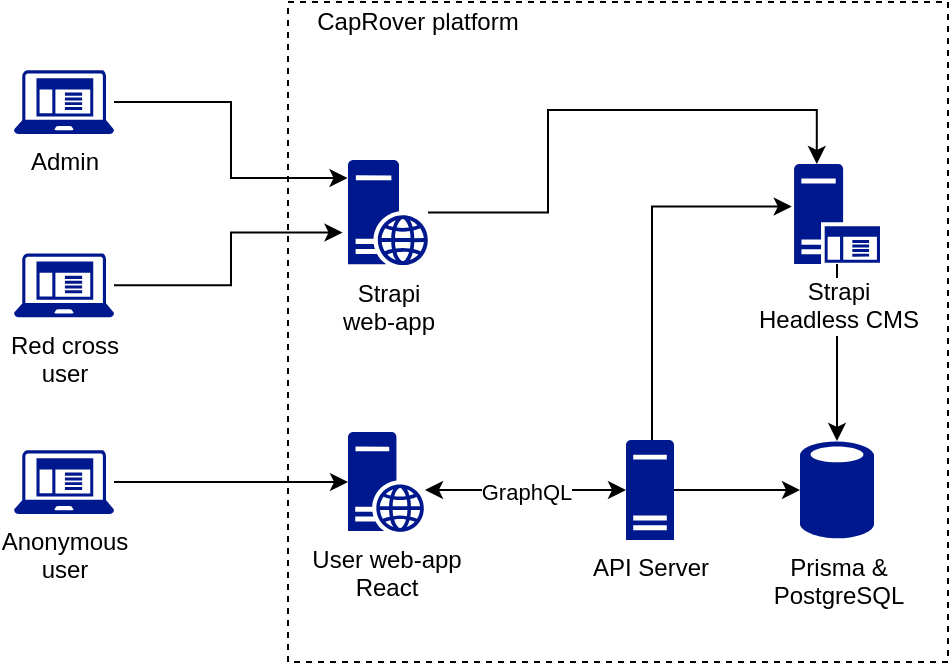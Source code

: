 <mxfile version="21.2.8" type="device">
  <diagram name="Seite-1" id="MZ1kUDQN69AVvS5dY7NI">
    <mxGraphModel dx="774" dy="561" grid="1" gridSize="10" guides="1" tooltips="1" connect="1" arrows="1" fold="1" page="1" pageScale="1" pageWidth="827" pageHeight="1169" math="0" shadow="0">
      <root>
        <mxCell id="0" />
        <mxCell id="1" parent="0" />
        <mxCell id="i2HNRhGh6LUMWlGT2oV3-36" value="" style="whiteSpace=wrap;html=1;aspect=fixed;fillColor=none;dashed=1;" vertex="1" parent="1">
          <mxGeometry x="300" y="250" width="330" height="330" as="geometry" />
        </mxCell>
        <mxCell id="i2HNRhGh6LUMWlGT2oV3-32" style="edgeStyle=orthogonalEdgeStyle;rounded=0;orthogonalLoop=1;jettySize=auto;html=1;entryX=0;entryY=0.5;entryDx=0;entryDy=0;entryPerimeter=0;" edge="1" parent="1" source="i2HNRhGh6LUMWlGT2oV3-5" target="i2HNRhGh6LUMWlGT2oV3-22">
          <mxGeometry relative="1" as="geometry" />
        </mxCell>
        <mxCell id="i2HNRhGh6LUMWlGT2oV3-5" value="Anonymous&lt;br&gt;user" style="sketch=0;aspect=fixed;pointerEvents=1;shadow=0;dashed=0;html=1;strokeColor=none;labelPosition=center;verticalLabelPosition=bottom;verticalAlign=top;align=center;fillColor=#00188D;shape=mxgraph.mscae.enterprise.client_application" vertex="1" parent="1">
          <mxGeometry x="163" y="474" width="50" height="32" as="geometry" />
        </mxCell>
        <mxCell id="i2HNRhGh6LUMWlGT2oV3-33" style="edgeStyle=orthogonalEdgeStyle;rounded=0;orthogonalLoop=1;jettySize=auto;html=1;entryX=-0.069;entryY=0.689;entryDx=0;entryDy=0;entryPerimeter=0;" edge="1" parent="1" source="i2HNRhGh6LUMWlGT2oV3-6" target="i2HNRhGh6LUMWlGT2oV3-24">
          <mxGeometry relative="1" as="geometry" />
        </mxCell>
        <mxCell id="i2HNRhGh6LUMWlGT2oV3-6" value="Red cross&lt;br&gt;user" style="sketch=0;aspect=fixed;pointerEvents=1;shadow=0;dashed=0;html=1;strokeColor=none;labelPosition=center;verticalLabelPosition=bottom;verticalAlign=top;align=center;fillColor=#00188D;shape=mxgraph.mscae.enterprise.client_application" vertex="1" parent="1">
          <mxGeometry x="163" y="375.63" width="50" height="32" as="geometry" />
        </mxCell>
        <mxCell id="i2HNRhGh6LUMWlGT2oV3-27" style="edgeStyle=orthogonalEdgeStyle;rounded=0;orthogonalLoop=1;jettySize=auto;html=1;entryX=-0.006;entryY=0.171;entryDx=0;entryDy=0;entryPerimeter=0;" edge="1" parent="1" source="i2HNRhGh6LUMWlGT2oV3-8" target="i2HNRhGh6LUMWlGT2oV3-24">
          <mxGeometry relative="1" as="geometry" />
        </mxCell>
        <mxCell id="i2HNRhGh6LUMWlGT2oV3-8" value="Admin" style="sketch=0;aspect=fixed;pointerEvents=1;shadow=0;dashed=0;html=1;strokeColor=none;labelPosition=center;verticalLabelPosition=bottom;verticalAlign=top;align=center;fillColor=#00188D;shape=mxgraph.mscae.enterprise.client_application" vertex="1" parent="1">
          <mxGeometry x="163" y="284" width="50" height="32" as="geometry" />
        </mxCell>
        <mxCell id="i2HNRhGh6LUMWlGT2oV3-11" value="Prisma &amp;amp;&lt;br&gt;PostgreSQL" style="sketch=0;aspect=fixed;pointerEvents=1;shadow=0;dashed=0;html=1;strokeColor=none;labelPosition=center;verticalLabelPosition=bottom;verticalAlign=top;align=center;fillColor=#00188D;shape=mxgraph.mscae.enterprise.database_generic" vertex="1" parent="1">
          <mxGeometry x="556" y="469" width="37" height="50" as="geometry" />
        </mxCell>
        <mxCell id="i2HNRhGh6LUMWlGT2oV3-17" style="edgeStyle=orthogonalEdgeStyle;rounded=0;orthogonalLoop=1;jettySize=auto;html=1;exitX=0.5;exitY=0;exitDx=0;exitDy=0;exitPerimeter=0;entryX=-0.026;entryY=0.425;entryDx=0;entryDy=0;entryPerimeter=0;" edge="1" parent="1" target="i2HNRhGh6LUMWlGT2oV3-14">
          <mxGeometry relative="1" as="geometry">
            <mxPoint x="474" y="473.0" as="sourcePoint" />
            <mxPoint x="546.129" y="352.75" as="targetPoint" />
            <Array as="points">
              <mxPoint x="482" y="474" />
              <mxPoint x="482" y="352" />
            </Array>
          </mxGeometry>
        </mxCell>
        <mxCell id="i2HNRhGh6LUMWlGT2oV3-21" style="edgeStyle=orthogonalEdgeStyle;rounded=0;orthogonalLoop=1;jettySize=auto;html=1;exitX=1;exitY=0.5;exitDx=0;exitDy=0;exitPerimeter=0;" edge="1" parent="1" source="i2HNRhGh6LUMWlGT2oV3-12" target="i2HNRhGh6LUMWlGT2oV3-11">
          <mxGeometry relative="1" as="geometry" />
        </mxCell>
        <mxCell id="i2HNRhGh6LUMWlGT2oV3-41" style="edgeStyle=orthogonalEdgeStyle;rounded=0;orthogonalLoop=1;jettySize=auto;html=1;entryX=1.013;entryY=0.58;entryDx=0;entryDy=0;entryPerimeter=0;startArrow=classic;startFill=1;" edge="1" parent="1" source="i2HNRhGh6LUMWlGT2oV3-12" target="i2HNRhGh6LUMWlGT2oV3-22">
          <mxGeometry relative="1" as="geometry" />
        </mxCell>
        <mxCell id="i2HNRhGh6LUMWlGT2oV3-42" value="GraphQL" style="edgeLabel;html=1;align=center;verticalAlign=middle;resizable=0;points=[];" vertex="1" connectable="0" parent="i2HNRhGh6LUMWlGT2oV3-41">
          <mxGeometry x="0.005" y="1" relative="1" as="geometry">
            <mxPoint as="offset" />
          </mxGeometry>
        </mxCell>
        <mxCell id="i2HNRhGh6LUMWlGT2oV3-12" value="API Server" style="sketch=0;aspect=fixed;pointerEvents=1;shadow=0;dashed=0;html=1;strokeColor=none;labelPosition=center;verticalLabelPosition=bottom;verticalAlign=top;align=center;fillColor=#00188D;shape=mxgraph.mscae.enterprise.server_generic" vertex="1" parent="1">
          <mxGeometry x="469" y="469" width="24" height="50" as="geometry" />
        </mxCell>
        <mxCell id="i2HNRhGh6LUMWlGT2oV3-20" style="edgeStyle=orthogonalEdgeStyle;rounded=0;orthogonalLoop=1;jettySize=auto;html=1;entryX=0.5;entryY=0.01;entryDx=0;entryDy=0;entryPerimeter=0;" edge="1" parent="1" source="i2HNRhGh6LUMWlGT2oV3-14" target="i2HNRhGh6LUMWlGT2oV3-11">
          <mxGeometry relative="1" as="geometry" />
        </mxCell>
        <mxCell id="i2HNRhGh6LUMWlGT2oV3-14" value="Strapi&lt;br&gt;Headless CMS" style="sketch=0;aspect=fixed;pointerEvents=1;shadow=0;dashed=0;html=1;strokeColor=none;labelPosition=center;verticalLabelPosition=bottom;verticalAlign=top;align=center;fillColor=#00188D;shape=mxgraph.mscae.enterprise.application_server;labelBackgroundColor=default;" vertex="1" parent="1">
          <mxGeometry x="553" y="331" width="43" height="50" as="geometry" />
        </mxCell>
        <mxCell id="i2HNRhGh6LUMWlGT2oV3-22" value="User web-app&lt;br&gt;React" style="sketch=0;aspect=fixed;pointerEvents=1;shadow=0;dashed=0;html=1;strokeColor=none;labelPosition=center;verticalLabelPosition=bottom;verticalAlign=top;align=center;fillColor=#00188D;shape=mxgraph.mscae.enterprise.web_server" vertex="1" parent="1">
          <mxGeometry x="330" y="465" width="38" height="50" as="geometry" />
        </mxCell>
        <mxCell id="i2HNRhGh6LUMWlGT2oV3-30" style="edgeStyle=orthogonalEdgeStyle;rounded=0;orthogonalLoop=1;jettySize=auto;html=1;entryX=0.265;entryY=0;entryDx=0;entryDy=0;entryPerimeter=0;" edge="1" parent="1" source="i2HNRhGh6LUMWlGT2oV3-24" target="i2HNRhGh6LUMWlGT2oV3-14">
          <mxGeometry relative="1" as="geometry">
            <Array as="points">
              <mxPoint x="430" y="355" />
              <mxPoint x="430" y="304" />
              <mxPoint x="564" y="304" />
            </Array>
          </mxGeometry>
        </mxCell>
        <mxCell id="i2HNRhGh6LUMWlGT2oV3-24" value="Strapi&lt;br&gt;web-app" style="sketch=0;aspect=fixed;pointerEvents=1;shadow=0;dashed=0;html=1;strokeColor=none;labelPosition=center;verticalLabelPosition=bottom;verticalAlign=top;align=center;fillColor=#00188D;shape=mxgraph.mscae.enterprise.web_server" vertex="1" parent="1">
          <mxGeometry x="330" y="329" width="40" height="52.63" as="geometry" />
        </mxCell>
        <mxCell id="i2HNRhGh6LUMWlGT2oV3-43" value="CapRover platform" style="rounded=0;whiteSpace=wrap;html=1;fillColor=none;strokeColor=none;" vertex="1" parent="1">
          <mxGeometry x="290" y="250" width="150" height="20" as="geometry" />
        </mxCell>
      </root>
    </mxGraphModel>
  </diagram>
</mxfile>
